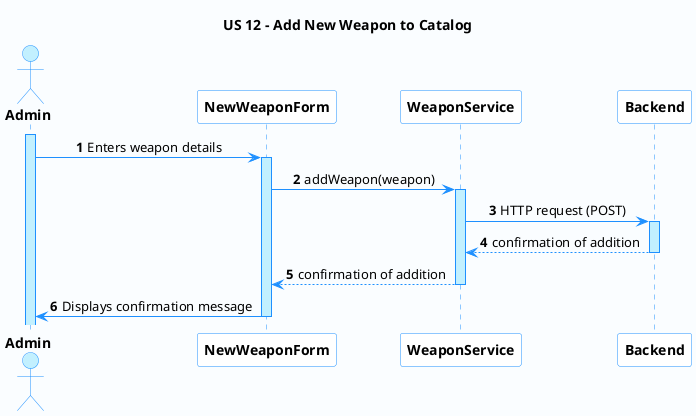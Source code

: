 @startuml

'-Style----------------------------------------------------------------------------------------------------------------

autonumber

skinparam DefaultTextAlignment center

skinparam BackgroundColor #fafdff

skinparam participant {
BackgroundColor AWS_BG_COLOR
BorderColor AWS_BORDER_COLOR
}

skinparam sequence {
LifeLineBorderColor DodgerBlue
LifeLineBackgroundColor APPLICATION

ActorBackgroundColor APPLICATION
ActorBorderColor DodgerBlue

BackgroundColor #FFFFFF
ArrowColor DodgerBlue
BorderColor DodgerBlue
ParticipantBorderColor DodgerBlue

GroupBorderColor #082642
GroupBackgroundColor APPLICATION
}

'-Title----------------------------------------------------------------------------------------------------------------

title US 12 - Add New Weapon to Catalog

'-Actors/Participants--------------------------------------------------------------------------------------------------

actor "<b>Admin" as A
participant "<b>NewWeaponForm" as NWF
participant "<b>WeaponService" as WS
participant "<b>Backend" as BE

'-Associations---------------------------------------------------------------------------------------------------------

activate A

A -> NWF: Enters weapon details
activate NWF

NWF -> WS: addWeapon(weapon)
activate WS

WS -> BE: HTTP request (POST)
activate BE
BE --> WS : confirmation of addition
deactivate BE

WS --> NWF : confirmation of addition
deactivate WS
NWF -> A: Displays confirmation message
deactivate NWF

'----------------------------------------------------------------------------------------------------------------------

@enduml